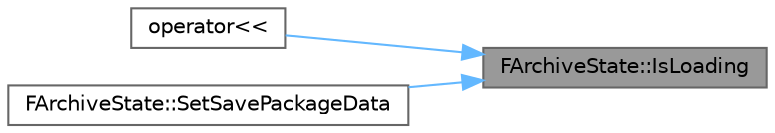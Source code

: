 digraph "FArchiveState::IsLoading"
{
 // INTERACTIVE_SVG=YES
 // LATEX_PDF_SIZE
  bgcolor="transparent";
  edge [fontname=Helvetica,fontsize=10,labelfontname=Helvetica,labelfontsize=10];
  node [fontname=Helvetica,fontsize=10,shape=box,height=0.2,width=0.4];
  rankdir="RL";
  Node1 [id="Node000001",label="FArchiveState::IsLoading",height=0.2,width=0.4,color="gray40", fillcolor="grey60", style="filled", fontcolor="black",tooltip="Returns true if this archive is for loading data."];
  Node1 -> Node2 [id="edge1_Node000001_Node000002",dir="back",color="steelblue1",style="solid",tooltip=" "];
  Node2 [id="Node000002",label="operator\<\<",height=0.2,width=0.4,color="grey40", fillcolor="white", style="filled",URL="$d2/d87/StructuredArchiveSlots_8h.html#a823fab44419c8f5ec3d28f2750dc815d",tooltip=" "];
  Node1 -> Node3 [id="edge2_Node000001_Node000003",dir="back",color="steelblue1",style="solid",tooltip=" "];
  Node3 [id="Node000003",label="FArchiveState::SetSavePackageData",height=0.2,width=0.4,color="grey40", fillcolor="white", style="filled",URL="$d8/dea/structFArchiveState.html#a2b64385f806ad70f6e8d037f57160eec",tooltip="Marks that this archive is one of the archives used by SavePackage, and provides access to data and f..."];
}
